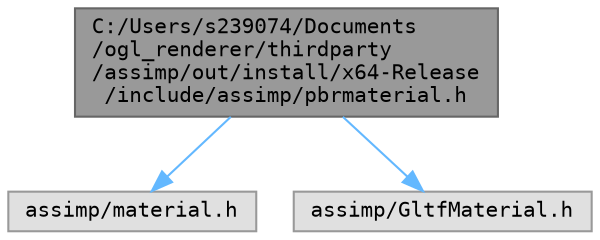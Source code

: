 digraph "C:/Users/s239074/Documents/ogl_renderer/thirdparty/assimp/out/install/x64-Release/include/assimp/pbrmaterial.h"
{
 // LATEX_PDF_SIZE
  bgcolor="transparent";
  edge [fontname=Terminal,fontsize=10,labelfontname=Helvetica,labelfontsize=10];
  node [fontname=Terminal,fontsize=10,shape=box,height=0.2,width=0.4];
  Node1 [label="C:/Users/s239074/Documents\l/ogl_renderer/thirdparty\l/assimp/out/install/x64-Release\l/include/assimp/pbrmaterial.h",height=0.2,width=0.4,color="gray40", fillcolor="grey60", style="filled", fontcolor="black",tooltip="Deprecated GLTF_PBR macros."];
  Node1 -> Node2 [color="steelblue1",style="solid"];
  Node2 [label="assimp/material.h",height=0.2,width=0.4,color="grey60", fillcolor="#E0E0E0", style="filled",tooltip=" "];
  Node1 -> Node3 [color="steelblue1",style="solid"];
  Node3 [label="assimp/GltfMaterial.h",height=0.2,width=0.4,color="grey60", fillcolor="#E0E0E0", style="filled",tooltip=" "];
}
